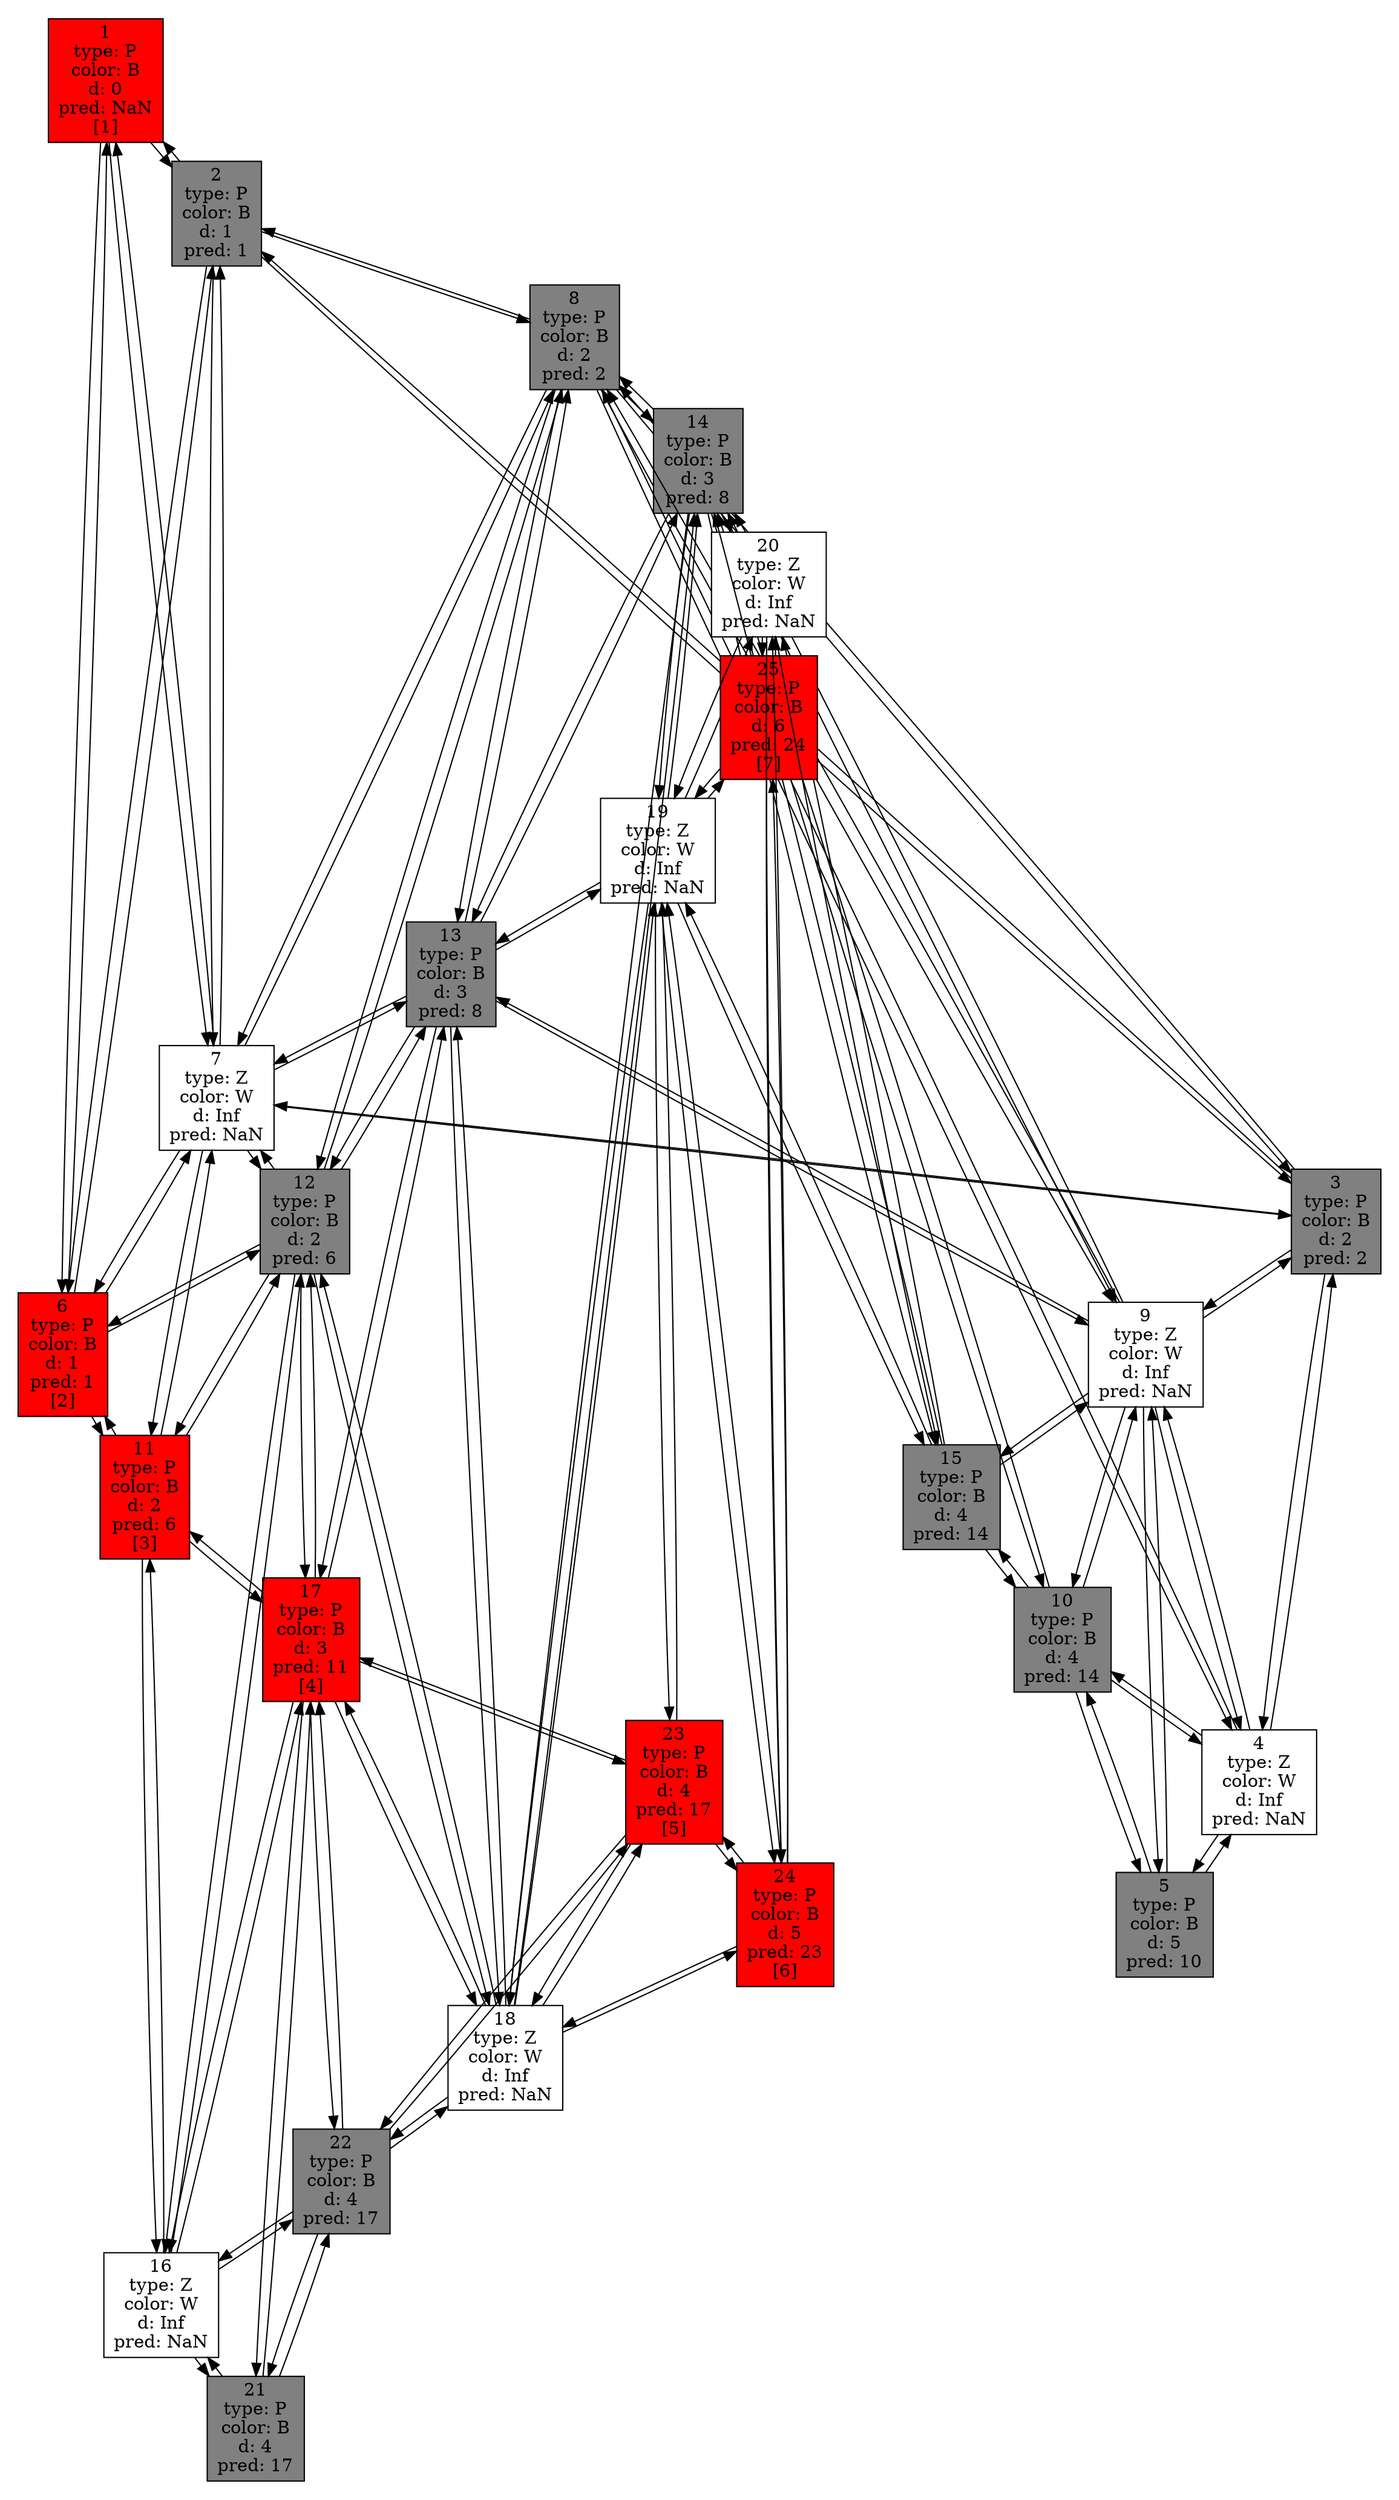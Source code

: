 digraph { graph [ pad=".2", ranksep=".2", nodesep=".2" ] overlap = scale compound = true splines = line node[shape = record, style = bold]1->2;1->6;1->7;2->1;2->3;2->6;2->7;2->8;3->2;3->4;3->7;3->8;3->9;4->3;4->5;4->8;4->9;4->10;5->4;5->9;5->10;6->1;6->2;6->7;6->11;6->12;7->1;7->2;7->3;7->6;7->8;7->11;7->12;7->13;8->2;8->3;8->4;8->7;8->9;8->12;8->13;8->14;9->3;9->4;9->5;9->8;9->10;9->13;9->14;9->15;10->4;10->5;10->9;10->14;10->15;11->6;11->7;11->12;11->16;11->17;12->6;12->7;12->8;12->11;12->13;12->16;12->17;12->18;13->7;13->8;13->9;13->12;13->14;13->17;13->18;13->19;14->8;14->9;14->10;14->13;14->15;14->18;14->19;14->20;15->9;15->10;15->14;15->19;15->20;16->11;16->12;16->17;16->21;16->22;17->11;17->12;17->13;17->16;17->18;17->21;17->22;17->23;18->12;18->13;18->14;18->17;18->19;18->22;18->23;18->24;19->13;19->14;19->15;19->18;19->20;19->23;19->24;19->25;20->14;20->15;20->19;20->24;20->25;21->16;21->17;21->22;22->16;22->17;22->18;22->21;22->23;23->17;23->18;23->19;23->22;23->24;24->18;24->19;24->20;24->23;24->25;25->19;25->20;25->24;1 [fillcolor = "#FF0000"style=filled, label="1\ntype: P\ncolor: B\nd: 0\npred: NaN\n[1]\n"];2 [fillcolor = "#808080"style=filled, label="2\ntype: P\ncolor: B\nd: 1\npred: 1\n"];3 [fillcolor = "#808080"style=filled, label="3\ntype: P\ncolor: B\nd: 2\npred: 2\n"];4 [fillcolor = "#FFFFFF"style=filled, label="4\ntype: Z\ncolor: W\nd: Inf\npred: NaN\n"];5 [fillcolor = "#808080"style=filled, label="5\ntype: P\ncolor: B\nd: 5\npred: 10\n"];6 [fillcolor = "#FF0000"style=filled, label="6\ntype: P\ncolor: B\nd: 1\npred: 1\n[2]\n"];7 [fillcolor = "#FFFFFF"style=filled, label="7\ntype: Z\ncolor: W\nd: Inf\npred: NaN\n"];8 [fillcolor = "#808080"style=filled, label="8\ntype: P\ncolor: B\nd: 2\npred: 2\n"];9 [fillcolor = "#FFFFFF"style=filled, label="9\ntype: Z\ncolor: W\nd: Inf\npred: NaN\n"];10 [fillcolor = "#808080"style=filled, label="10\ntype: P\ncolor: B\nd: 4\npred: 14\n"];11 [fillcolor = "#FF0000"style=filled, label="11\ntype: P\ncolor: B\nd: 2\npred: 6\n[3]\n"];12 [fillcolor = "#808080"style=filled, label="12\ntype: P\ncolor: B\nd: 2\npred: 6\n"];13 [fillcolor = "#808080"style=filled, label="13\ntype: P\ncolor: B\nd: 3\npred: 8\n"];14 [fillcolor = "#808080"style=filled, label="14\ntype: P\ncolor: B\nd: 3\npred: 8\n"];15 [fillcolor = "#808080"style=filled, label="15\ntype: P\ncolor: B\nd: 4\npred: 14\n"];16 [fillcolor = "#FFFFFF"style=filled, label="16\ntype: Z\ncolor: W\nd: Inf\npred: NaN\n"];17 [fillcolor = "#FF0000"style=filled, label="17\ntype: P\ncolor: B\nd: 3\npred: 11\n[4]\n"];18 [fillcolor = "#FFFFFF"style=filled, label="18\ntype: Z\ncolor: W\nd: Inf\npred: NaN\n"];19 [fillcolor = "#FFFFFF"style=filled, label="19\ntype: Z\ncolor: W\nd: Inf\npred: NaN\n"];20 [fillcolor = "#FFFFFF"style=filled, label="20\ntype: Z\ncolor: W\nd: Inf\npred: NaN\n"];21 [fillcolor = "#808080"style=filled, label="21\ntype: P\ncolor: B\nd: 4\npred: 17\n"];22 [fillcolor = "#808080"style=filled, label="22\ntype: P\ncolor: B\nd: 4\npred: 17\n"];23 [fillcolor = "#FF0000"style=filled, label="23\ntype: P\ncolor: B\nd: 4\npred: 17\n[5]\n"];24 [fillcolor = "#FF0000"style=filled, label="24\ntype: P\ncolor: B\nd: 5\npred: 23\n[6]\n"];25 [fillcolor = "#FF0000"style=filled, label="25\ntype: P\ncolor: B\nd: 6\npred: 24\n[7]\n"];}
